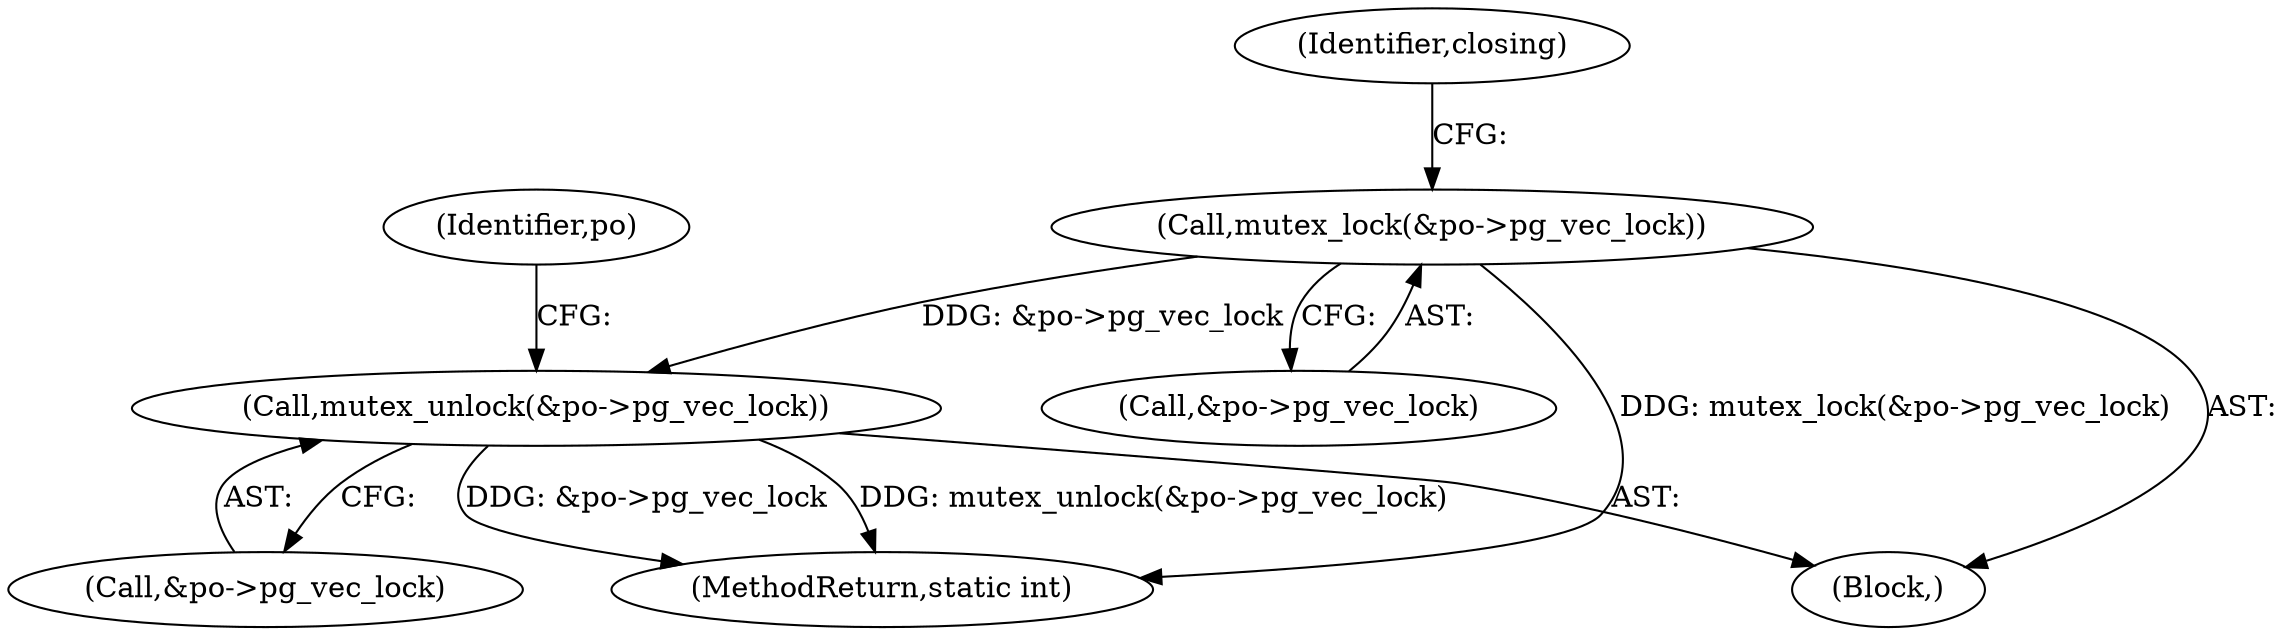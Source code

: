 digraph "0_linux_84ac7260236a49c79eede91617700174c2c19b0c@API" {
"1000429" [label="(Call,mutex_lock(&po->pg_vec_lock))"];
"1000534" [label="(Call,mutex_unlock(&po->pg_vec_lock))"];
"1000587" [label="(MethodReturn,static int)"];
"1000534" [label="(Call,mutex_unlock(&po->pg_vec_lock))"];
"1000535" [label="(Call,&po->pg_vec_lock)"];
"1000429" [label="(Call,mutex_lock(&po->pg_vec_lock))"];
"1000542" [label="(Identifier,po)"];
"1000436" [label="(Identifier,closing)"];
"1000112" [label="(Block,)"];
"1000430" [label="(Call,&po->pg_vec_lock)"];
"1000429" -> "1000112"  [label="AST: "];
"1000429" -> "1000430"  [label="CFG: "];
"1000430" -> "1000429"  [label="AST: "];
"1000436" -> "1000429"  [label="CFG: "];
"1000429" -> "1000587"  [label="DDG: mutex_lock(&po->pg_vec_lock)"];
"1000429" -> "1000534"  [label="DDG: &po->pg_vec_lock"];
"1000534" -> "1000112"  [label="AST: "];
"1000534" -> "1000535"  [label="CFG: "];
"1000535" -> "1000534"  [label="AST: "];
"1000542" -> "1000534"  [label="CFG: "];
"1000534" -> "1000587"  [label="DDG: mutex_unlock(&po->pg_vec_lock)"];
"1000534" -> "1000587"  [label="DDG: &po->pg_vec_lock"];
}
